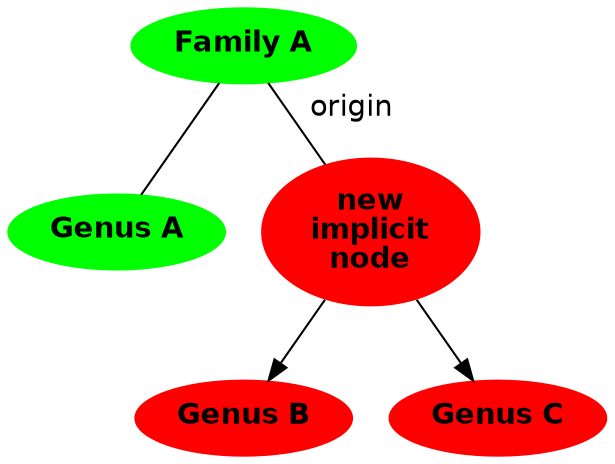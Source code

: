 digraph G {

graph [fontname = "helvetica"];
node [fontname = "helvetica"];
edge [fontname = "helvetica"];    
    

FamilyA [label=<<B>Family A</B><br/>>, style=filled, color=green]
GenusA [label=<<B>Genus B</B><br/>>, style=filled, color=red]
GenusB [label=<<B>Genus C</B><br/>>, style=filled, color=red]
GenusC [label=<<B>Genus A</B><br/>>, style=filled color=green]
inter  [label=<<B>new<br/>implicit<br/>node</B><br/>>, style=filled color=red]


inter -> GenusA
inter -> GenusB 
FamilyA -> inter [arrowhead=none,headlabel = "origin", labeldistance=3,labelangle=300]
FamilyA -> GenusC [arrowhead=none]
}